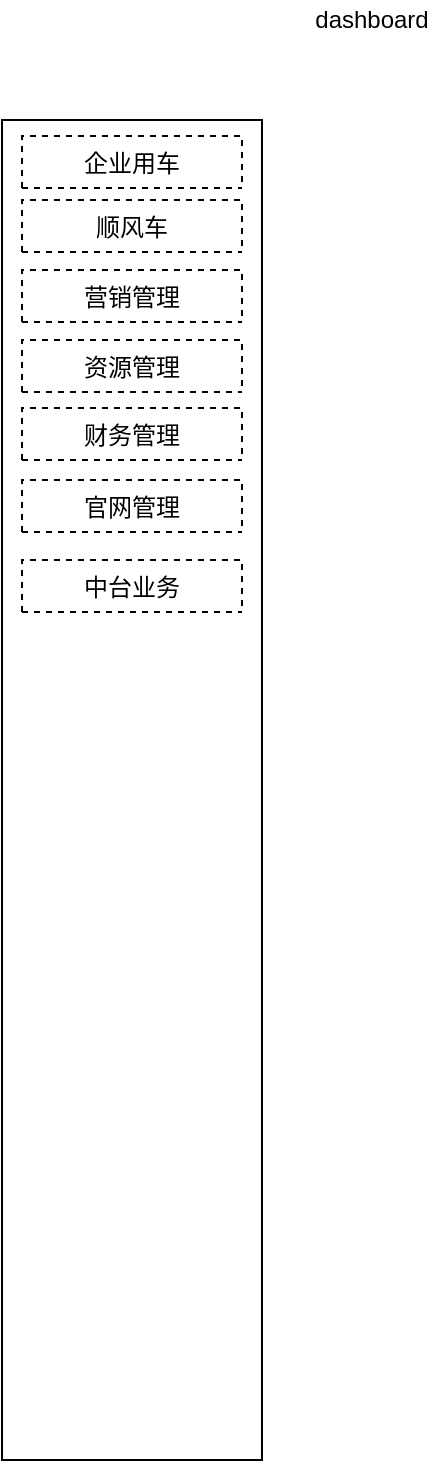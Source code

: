 <mxfile version="14.6.0" type="github">
  <diagram name="Page-1" id="9f46799a-70d6-7492-0946-bef42562c5a5">
    <mxGraphModel dx="1361" dy="762" grid="1" gridSize="10" guides="1" tooltips="1" connect="1" arrows="1" fold="1" page="1" pageScale="1" pageWidth="1100" pageHeight="850" background="#ffffff" math="0" shadow="0">
      <root>
        <mxCell id="0" />
        <mxCell id="1" parent="0" />
        <mxCell id="B4yOyPnlUr20ly3BL5Dv-3" value="" style="rounded=0;whiteSpace=wrap;html=1;" vertex="1" parent="1">
          <mxGeometry x="50" y="90" width="130" height="670" as="geometry" />
        </mxCell>
        <mxCell id="B4yOyPnlUr20ly3BL5Dv-4" value="dashboard" style="text;html=1;strokeColor=none;fillColor=none;align=center;verticalAlign=middle;whiteSpace=wrap;rounded=0;" vertex="1" parent="1">
          <mxGeometry x="200" y="30" width="70" height="20" as="geometry" />
        </mxCell>
        <mxCell id="B4yOyPnlUr20ly3BL5Dv-14" value="企业用车" style="swimlane;fontStyle=0;childLayout=stackLayout;horizontal=1;startSize=26;fillColor=none;horizontalStack=0;resizeParent=1;resizeParentMax=0;resizeLast=0;collapsible=1;marginBottom=0;dashed=1;" vertex="1" collapsed="1" parent="1">
          <mxGeometry x="60" y="98" width="110" height="26" as="geometry">
            <mxRectangle x="60" y="98" width="300" height="104" as="alternateBounds" />
          </mxGeometry>
        </mxCell>
        <mxCell id="B4yOyPnlUr20ly3BL5Dv-15" value="Item 1" style="text;align=right;verticalAlign=top;spacingLeft=4;spacingRight=4;overflow=hidden;rotatable=0;points=[[0,0.5],[1,0.5]];portConstraint=eastwest;" vertex="1" parent="B4yOyPnlUr20ly3BL5Dv-14">
          <mxGeometry y="26" width="110" height="26" as="geometry" />
        </mxCell>
        <mxCell id="B4yOyPnlUr20ly3BL5Dv-16" value="Item 2" style="text;align=right;verticalAlign=top;spacingLeft=4;spacingRight=4;overflow=hidden;rotatable=0;points=[[0,0.5],[1,0.5]];portConstraint=eastwest;" vertex="1" parent="B4yOyPnlUr20ly3BL5Dv-14">
          <mxGeometry y="52" width="110" height="26" as="geometry" />
        </mxCell>
        <mxCell id="B4yOyPnlUr20ly3BL5Dv-17" value="Item 3" style="text;align=right;verticalAlign=top;spacingLeft=4;spacingRight=4;overflow=hidden;rotatable=0;points=[[0,0.5],[1,0.5]];portConstraint=eastwest;" vertex="1" parent="B4yOyPnlUr20ly3BL5Dv-14">
          <mxGeometry y="78" width="110" height="26" as="geometry" />
        </mxCell>
        <mxCell id="B4yOyPnlUr20ly3BL5Dv-48" value="顺风车" style="swimlane;fontStyle=0;childLayout=stackLayout;horizontal=1;startSize=26;fillColor=none;horizontalStack=0;resizeParent=1;resizeParentMax=0;resizeLast=0;collapsible=1;marginBottom=0;dashed=1;" vertex="1" collapsed="1" parent="1">
          <mxGeometry x="60" y="130" width="110" height="26" as="geometry">
            <mxRectangle x="60" y="140" width="300" height="104" as="alternateBounds" />
          </mxGeometry>
        </mxCell>
        <mxCell id="B4yOyPnlUr20ly3BL5Dv-49" value="Item 1" style="text;align=right;verticalAlign=top;spacingLeft=4;spacingRight=4;overflow=hidden;rotatable=0;points=[[0,0.5],[1,0.5]];portConstraint=eastwest;" vertex="1" parent="B4yOyPnlUr20ly3BL5Dv-48">
          <mxGeometry y="26" width="110" height="26" as="geometry" />
        </mxCell>
        <mxCell id="B4yOyPnlUr20ly3BL5Dv-50" value="Item 2" style="text;align=right;verticalAlign=top;spacingLeft=4;spacingRight=4;overflow=hidden;rotatable=0;points=[[0,0.5],[1,0.5]];portConstraint=eastwest;" vertex="1" parent="B4yOyPnlUr20ly3BL5Dv-48">
          <mxGeometry y="52" width="110" height="26" as="geometry" />
        </mxCell>
        <mxCell id="B4yOyPnlUr20ly3BL5Dv-51" value="Item 3" style="text;align=right;verticalAlign=top;spacingLeft=4;spacingRight=4;overflow=hidden;rotatable=0;points=[[0,0.5],[1,0.5]];portConstraint=eastwest;" vertex="1" parent="B4yOyPnlUr20ly3BL5Dv-48">
          <mxGeometry y="78" width="110" height="26" as="geometry" />
        </mxCell>
        <mxCell id="B4yOyPnlUr20ly3BL5Dv-52" value="营销管理" style="swimlane;fontStyle=0;childLayout=stackLayout;horizontal=1;startSize=26;fillColor=none;horizontalStack=0;resizeParent=1;resizeParentMax=0;resizeLast=0;collapsible=1;marginBottom=0;dashed=1;" vertex="1" collapsed="1" parent="1">
          <mxGeometry x="60" y="165" width="110" height="26" as="geometry">
            <mxRectangle x="60" y="140" width="300" height="104" as="alternateBounds" />
          </mxGeometry>
        </mxCell>
        <mxCell id="B4yOyPnlUr20ly3BL5Dv-53" value="Item 1" style="text;align=right;verticalAlign=top;spacingLeft=4;spacingRight=4;overflow=hidden;rotatable=0;points=[[0,0.5],[1,0.5]];portConstraint=eastwest;" vertex="1" parent="B4yOyPnlUr20ly3BL5Dv-52">
          <mxGeometry y="26" width="110" height="26" as="geometry" />
        </mxCell>
        <mxCell id="B4yOyPnlUr20ly3BL5Dv-54" value="Item 2" style="text;align=right;verticalAlign=top;spacingLeft=4;spacingRight=4;overflow=hidden;rotatable=0;points=[[0,0.5],[1,0.5]];portConstraint=eastwest;" vertex="1" parent="B4yOyPnlUr20ly3BL5Dv-52">
          <mxGeometry y="52" width="110" height="26" as="geometry" />
        </mxCell>
        <mxCell id="B4yOyPnlUr20ly3BL5Dv-55" value="Item 3" style="text;align=right;verticalAlign=top;spacingLeft=4;spacingRight=4;overflow=hidden;rotatable=0;points=[[0,0.5],[1,0.5]];portConstraint=eastwest;" vertex="1" parent="B4yOyPnlUr20ly3BL5Dv-52">
          <mxGeometry y="78" width="110" height="26" as="geometry" />
        </mxCell>
        <mxCell id="B4yOyPnlUr20ly3BL5Dv-56" value="资源管理" style="swimlane;fontStyle=0;childLayout=stackLayout;horizontal=1;startSize=26;fillColor=none;horizontalStack=0;resizeParent=1;resizeParentMax=0;resizeLast=0;collapsible=1;marginBottom=0;dashed=1;" vertex="1" collapsed="1" parent="1">
          <mxGeometry x="60" y="200" width="110" height="26" as="geometry">
            <mxRectangle x="60" y="140" width="300" height="104" as="alternateBounds" />
          </mxGeometry>
        </mxCell>
        <mxCell id="B4yOyPnlUr20ly3BL5Dv-57" value="Item 1" style="text;align=right;verticalAlign=top;spacingLeft=4;spacingRight=4;overflow=hidden;rotatable=0;points=[[0,0.5],[1,0.5]];portConstraint=eastwest;" vertex="1" parent="B4yOyPnlUr20ly3BL5Dv-56">
          <mxGeometry y="26" width="110" height="26" as="geometry" />
        </mxCell>
        <mxCell id="B4yOyPnlUr20ly3BL5Dv-58" value="Item 2" style="text;align=right;verticalAlign=top;spacingLeft=4;spacingRight=4;overflow=hidden;rotatable=0;points=[[0,0.5],[1,0.5]];portConstraint=eastwest;" vertex="1" parent="B4yOyPnlUr20ly3BL5Dv-56">
          <mxGeometry y="52" width="110" height="26" as="geometry" />
        </mxCell>
        <mxCell id="B4yOyPnlUr20ly3BL5Dv-59" value="Item 3" style="text;align=right;verticalAlign=top;spacingLeft=4;spacingRight=4;overflow=hidden;rotatable=0;points=[[0,0.5],[1,0.5]];portConstraint=eastwest;" vertex="1" parent="B4yOyPnlUr20ly3BL5Dv-56">
          <mxGeometry y="78" width="110" height="26" as="geometry" />
        </mxCell>
        <mxCell id="B4yOyPnlUr20ly3BL5Dv-60" value="财务管理" style="swimlane;fontStyle=0;childLayout=stackLayout;horizontal=1;startSize=26;fillColor=none;horizontalStack=0;resizeParent=1;resizeParentMax=0;resizeLast=0;collapsible=1;marginBottom=0;dashed=1;" vertex="1" collapsed="1" parent="1">
          <mxGeometry x="60" y="234" width="110" height="26" as="geometry">
            <mxRectangle x="60" y="140" width="300" height="104" as="alternateBounds" />
          </mxGeometry>
        </mxCell>
        <mxCell id="B4yOyPnlUr20ly3BL5Dv-61" value="Item 1" style="text;align=right;verticalAlign=top;spacingLeft=4;spacingRight=4;overflow=hidden;rotatable=0;points=[[0,0.5],[1,0.5]];portConstraint=eastwest;" vertex="1" parent="B4yOyPnlUr20ly3BL5Dv-60">
          <mxGeometry y="26" width="110" height="26" as="geometry" />
        </mxCell>
        <mxCell id="B4yOyPnlUr20ly3BL5Dv-62" value="Item 2" style="text;align=right;verticalAlign=top;spacingLeft=4;spacingRight=4;overflow=hidden;rotatable=0;points=[[0,0.5],[1,0.5]];portConstraint=eastwest;" vertex="1" parent="B4yOyPnlUr20ly3BL5Dv-60">
          <mxGeometry y="52" width="110" height="26" as="geometry" />
        </mxCell>
        <mxCell id="B4yOyPnlUr20ly3BL5Dv-63" value="Item 3" style="text;align=right;verticalAlign=top;spacingLeft=4;spacingRight=4;overflow=hidden;rotatable=0;points=[[0,0.5],[1,0.5]];portConstraint=eastwest;" vertex="1" parent="B4yOyPnlUr20ly3BL5Dv-60">
          <mxGeometry y="78" width="110" height="26" as="geometry" />
        </mxCell>
        <mxCell id="B4yOyPnlUr20ly3BL5Dv-64" value="官网管理" style="swimlane;fontStyle=0;childLayout=stackLayout;horizontal=1;startSize=26;fillColor=none;horizontalStack=0;resizeParent=1;resizeParentMax=0;resizeLast=0;collapsible=1;marginBottom=0;dashed=1;" vertex="1" collapsed="1" parent="1">
          <mxGeometry x="60" y="270" width="110" height="26" as="geometry">
            <mxRectangle x="60" y="140" width="300" height="104" as="alternateBounds" />
          </mxGeometry>
        </mxCell>
        <mxCell id="B4yOyPnlUr20ly3BL5Dv-65" value="Item 1" style="text;align=right;verticalAlign=top;spacingLeft=4;spacingRight=4;overflow=hidden;rotatable=0;points=[[0,0.5],[1,0.5]];portConstraint=eastwest;" vertex="1" parent="B4yOyPnlUr20ly3BL5Dv-64">
          <mxGeometry y="26" width="110" height="26" as="geometry" />
        </mxCell>
        <mxCell id="B4yOyPnlUr20ly3BL5Dv-66" value="Item 2" style="text;align=right;verticalAlign=top;spacingLeft=4;spacingRight=4;overflow=hidden;rotatable=0;points=[[0,0.5],[1,0.5]];portConstraint=eastwest;" vertex="1" parent="B4yOyPnlUr20ly3BL5Dv-64">
          <mxGeometry y="52" width="110" height="26" as="geometry" />
        </mxCell>
        <mxCell id="B4yOyPnlUr20ly3BL5Dv-67" value="Item 3" style="text;align=right;verticalAlign=top;spacingLeft=4;spacingRight=4;overflow=hidden;rotatable=0;points=[[0,0.5],[1,0.5]];portConstraint=eastwest;" vertex="1" parent="B4yOyPnlUr20ly3BL5Dv-64">
          <mxGeometry y="78" width="110" height="26" as="geometry" />
        </mxCell>
        <mxCell id="B4yOyPnlUr20ly3BL5Dv-68" value="中台业务" style="swimlane;fontStyle=0;childLayout=stackLayout;horizontal=1;startSize=26;fillColor=none;horizontalStack=0;resizeParent=1;resizeParentMax=0;resizeLast=0;collapsible=1;marginBottom=0;dashed=1;" vertex="1" collapsed="1" parent="1">
          <mxGeometry x="60" y="310" width="110" height="26" as="geometry">
            <mxRectangle x="60" y="140" width="300" height="104" as="alternateBounds" />
          </mxGeometry>
        </mxCell>
        <mxCell id="B4yOyPnlUr20ly3BL5Dv-69" value="Item 1" style="text;align=right;verticalAlign=top;spacingLeft=4;spacingRight=4;overflow=hidden;rotatable=0;points=[[0,0.5],[1,0.5]];portConstraint=eastwest;" vertex="1" parent="B4yOyPnlUr20ly3BL5Dv-68">
          <mxGeometry y="26" width="110" height="26" as="geometry" />
        </mxCell>
        <mxCell id="B4yOyPnlUr20ly3BL5Dv-70" value="Item 2" style="text;align=right;verticalAlign=top;spacingLeft=4;spacingRight=4;overflow=hidden;rotatable=0;points=[[0,0.5],[1,0.5]];portConstraint=eastwest;" vertex="1" parent="B4yOyPnlUr20ly3BL5Dv-68">
          <mxGeometry y="52" width="110" height="26" as="geometry" />
        </mxCell>
        <mxCell id="B4yOyPnlUr20ly3BL5Dv-71" value="Item 3" style="text;align=right;verticalAlign=top;spacingLeft=4;spacingRight=4;overflow=hidden;rotatable=0;points=[[0,0.5],[1,0.5]];portConstraint=eastwest;" vertex="1" parent="B4yOyPnlUr20ly3BL5Dv-68">
          <mxGeometry y="78" width="110" height="26" as="geometry" />
        </mxCell>
      </root>
    </mxGraphModel>
  </diagram>
</mxfile>
